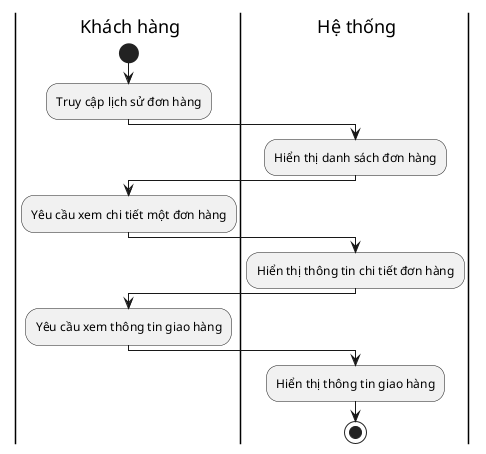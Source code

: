 
@startuml
|K| Khách hàng
|H| Hệ thống
|K|
start
:Truy cập lịch sử đơn hàng;
|H|
:Hiển thị danh sách đơn hàng;
|K|
:Yêu cầu xem chi tiết một đơn hàng;
|H|
:Hiển thị thông tin chi tiết đơn hàng;
|K|
:Yêu cầu xem thông tin giao hàng;
|H|
:Hiển thị thông tin giao hàng;
stop
@enduml

